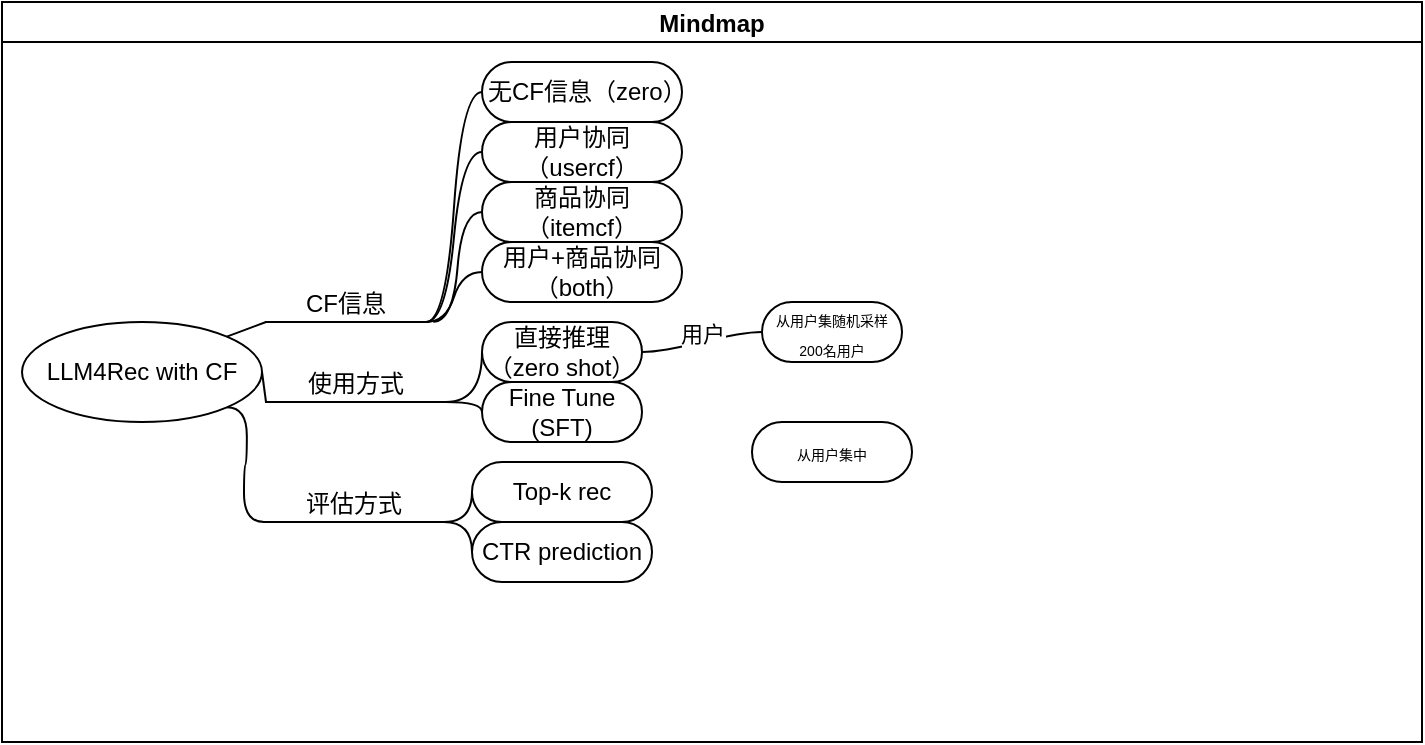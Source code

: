 <mxfile version="22.0.6" type="github">
  <diagram id="6a731a19-8d31-9384-78a2-239565b7b9f0" name="Page-1">
    <mxGraphModel dx="819" dy="447" grid="1" gridSize="10" guides="1" tooltips="1" connect="1" arrows="1" fold="1" page="1" pageScale="1" pageWidth="1169" pageHeight="827" background="none" math="0" shadow="0">
      <root>
        <mxCell id="0" />
        <mxCell id="1" parent="0" />
        <mxCell id="3sed3oBhbblyZPL1KBPO-1542" value="Mindmap" style="swimlane;startSize=20;horizontal=1;containerType=tree;" parent="1" vertex="1">
          <mxGeometry x="110" y="180" width="710" height="370" as="geometry" />
        </mxCell>
        <mxCell id="3sed3oBhbblyZPL1KBPO-1544" value="" style="edgeStyle=entityRelationEdgeStyle;startArrow=none;endArrow=none;segment=10;curved=1;sourcePerimeterSpacing=0;targetPerimeterSpacing=0;rounded=0;exitX=1;exitY=1;exitDx=0;exitDy=0;" parent="3sed3oBhbblyZPL1KBPO-1542" source="3sed3oBhbblyZPL1KBPO-1547" target="3sed3oBhbblyZPL1KBPO-1549" edge="1">
          <mxGeometry relative="1" as="geometry" />
        </mxCell>
        <mxCell id="3sed3oBhbblyZPL1KBPO-1547" value="LLM4Rec with CF" style="ellipse;whiteSpace=wrap;html=1;align=center;treeFolding=1;treeMoving=1;newEdgeStyle={&quot;edgeStyle&quot;:&quot;entityRelationEdgeStyle&quot;,&quot;startArrow&quot;:&quot;none&quot;,&quot;endArrow&quot;:&quot;none&quot;,&quot;segment&quot;:10,&quot;curved&quot;:1,&quot;sourcePerimeterSpacing&quot;:0,&quot;targetPerimeterSpacing&quot;:0};" parent="3sed3oBhbblyZPL1KBPO-1542" vertex="1">
          <mxGeometry x="10" y="160" width="120" height="50" as="geometry" />
        </mxCell>
        <mxCell id="pZvsytvrZlczqTdtjpgG-3" style="edgeStyle=orthogonalEdgeStyle;rounded=0;orthogonalLoop=1;jettySize=auto;html=1;startArrow=none;endArrow=none;segment=10;curved=1;sourcePerimeterSpacing=0;targetPerimeterSpacing=0;exitX=1;exitY=1;exitDx=0;exitDy=0;entryX=0;entryY=0.5;entryDx=0;entryDy=0;" edge="1" parent="3sed3oBhbblyZPL1KBPO-1542" source="3sed3oBhbblyZPL1KBPO-1549" target="pZvsytvrZlczqTdtjpgG-1">
          <mxGeometry relative="1" as="geometry" />
        </mxCell>
        <mxCell id="pZvsytvrZlczqTdtjpgG-4" style="edgeStyle=orthogonalEdgeStyle;rounded=0;orthogonalLoop=1;jettySize=auto;html=1;startArrow=none;endArrow=none;segment=10;curved=1;sourcePerimeterSpacing=0;targetPerimeterSpacing=0;exitX=1;exitY=1;exitDx=0;exitDy=0;entryX=0;entryY=0.5;entryDx=0;entryDy=0;" edge="1" parent="3sed3oBhbblyZPL1KBPO-1542" source="3sed3oBhbblyZPL1KBPO-1549" target="pZvsytvrZlczqTdtjpgG-2">
          <mxGeometry relative="1" as="geometry" />
        </mxCell>
        <mxCell id="3sed3oBhbblyZPL1KBPO-1549" value="评估方式" style="whiteSpace=wrap;html=1;shape=partialRectangle;top=0;left=0;bottom=1;right=0;points=[[0,1],[1,1]];fillColor=none;align=center;verticalAlign=bottom;routingCenterY=0.5;snapToPoint=1;autosize=1;treeFolding=1;treeMoving=1;newEdgeStyle={&quot;edgeStyle&quot;:&quot;entityRelationEdgeStyle&quot;,&quot;startArrow&quot;:&quot;none&quot;,&quot;endArrow&quot;:&quot;none&quot;,&quot;segment&quot;:10,&quot;curved&quot;:1,&quot;sourcePerimeterSpacing&quot;:0,&quot;targetPerimeterSpacing&quot;:0};" parent="3sed3oBhbblyZPL1KBPO-1542" vertex="1">
          <mxGeometry x="131" y="230" width="90" height="30" as="geometry" />
        </mxCell>
        <mxCell id="3sed3oBhbblyZPL1KBPO-1579" style="edgeStyle=entityRelationEdgeStyle;rounded=0;orthogonalLoop=1;jettySize=auto;html=1;startArrow=none;endArrow=none;segment=10;curved=1;sourcePerimeterSpacing=0;targetPerimeterSpacing=0;exitX=1;exitY=1;exitDx=0;exitDy=0;entryX=0;entryY=0.5;entryDx=0;entryDy=0;" parent="3sed3oBhbblyZPL1KBPO-1542" source="3sed3oBhbblyZPL1KBPO-1560" target="3sed3oBhbblyZPL1KBPO-1577" edge="1">
          <mxGeometry relative="1" as="geometry" />
        </mxCell>
        <mxCell id="3sed3oBhbblyZPL1KBPO-1560" value="CF信息" style="whiteSpace=wrap;html=1;shape=partialRectangle;top=0;left=0;bottom=1;right=0;points=[[0,1],[1,1]];fillColor=none;align=center;verticalAlign=bottom;routingCenterY=0.5;snapToPoint=1;recursiveResize=0;autosize=1;treeFolding=1;treeMoving=1;newEdgeStyle={&quot;edgeStyle&quot;:&quot;entityRelationEdgeStyle&quot;,&quot;startArrow&quot;:&quot;none&quot;,&quot;endArrow&quot;:&quot;none&quot;,&quot;segment&quot;:10,&quot;curved&quot;:1,&quot;sourcePerimeterSpacing&quot;:0,&quot;targetPerimeterSpacing&quot;:0};" parent="3sed3oBhbblyZPL1KBPO-1542" vertex="1">
          <mxGeometry x="132" y="130" width="80" height="30" as="geometry" />
        </mxCell>
        <mxCell id="3sed3oBhbblyZPL1KBPO-1561" value="" style="startArrow=none;endArrow=none;segment=10;sourcePerimeterSpacing=0;targetPerimeterSpacing=0;rounded=0;exitX=1;exitY=0;exitDx=0;exitDy=0;" parent="3sed3oBhbblyZPL1KBPO-1542" source="3sed3oBhbblyZPL1KBPO-1547" target="3sed3oBhbblyZPL1KBPO-1560" edge="1">
          <mxGeometry relative="1" as="geometry">
            <mxPoint x="242.629" y="73.207" as="sourcePoint" />
          </mxGeometry>
        </mxCell>
        <mxCell id="3sed3oBhbblyZPL1KBPO-1581" style="rounded=0;orthogonalLoop=1;jettySize=auto;html=1;startArrow=none;endArrow=none;segment=10;sourcePerimeterSpacing=0;targetPerimeterSpacing=0;exitX=1;exitY=1;exitDx=0;exitDy=0;entryX=0;entryY=0.5;entryDx=0;entryDy=0;edgeStyle=orthogonalEdgeStyle;curved=1;" parent="3sed3oBhbblyZPL1KBPO-1542" source="3sed3oBhbblyZPL1KBPO-1562" target="3sed3oBhbblyZPL1KBPO-1580" edge="1">
          <mxGeometry relative="1" as="geometry" />
        </mxCell>
        <mxCell id="3sed3oBhbblyZPL1KBPO-1583" style="rounded=0;orthogonalLoop=1;jettySize=auto;html=1;startArrow=none;endArrow=none;segment=10;sourcePerimeterSpacing=0;targetPerimeterSpacing=0;exitX=1;exitY=1;exitDx=0;exitDy=0;entryX=0;entryY=0.5;entryDx=0;entryDy=0;edgeStyle=orthogonalEdgeStyle;curved=1;" parent="3sed3oBhbblyZPL1KBPO-1542" source="3sed3oBhbblyZPL1KBPO-1562" target="3sed3oBhbblyZPL1KBPO-1582" edge="1">
          <mxGeometry relative="1" as="geometry" />
        </mxCell>
        <mxCell id="3sed3oBhbblyZPL1KBPO-1562" value="使用方式" style="whiteSpace=wrap;html=1;shape=partialRectangle;top=0;left=0;bottom=1;right=0;points=[[0,1],[1,1]];fillColor=none;align=center;verticalAlign=bottom;routingCenterY=0.5;snapToPoint=1;recursiveResize=0;autosize=1;treeFolding=1;treeMoving=1;newEdgeStyle={&quot;edgeStyle&quot;:&quot;entityRelationEdgeStyle&quot;,&quot;startArrow&quot;:&quot;none&quot;,&quot;endArrow&quot;:&quot;none&quot;,&quot;segment&quot;:10,&quot;curved&quot;:1,&quot;sourcePerimeterSpacing&quot;:0,&quot;targetPerimeterSpacing&quot;:0};" parent="3sed3oBhbblyZPL1KBPO-1542" vertex="1">
          <mxGeometry x="132" y="170" width="90" height="30" as="geometry" />
        </mxCell>
        <mxCell id="3sed3oBhbblyZPL1KBPO-1563" value="" style="startArrow=none;endArrow=none;segment=10;sourcePerimeterSpacing=0;targetPerimeterSpacing=0;rounded=0;exitX=1;exitY=0.5;exitDx=0;exitDy=0;entryX=0;entryY=1;entryDx=0;entryDy=0;" parent="3sed3oBhbblyZPL1KBPO-1542" source="3sed3oBhbblyZPL1KBPO-1547" target="3sed3oBhbblyZPL1KBPO-1562" edge="1">
          <mxGeometry relative="1" as="geometry">
            <mxPoint x="230" y="130" as="sourcePoint" />
            <mxPoint x="150" y="185" as="targetPoint" />
          </mxGeometry>
        </mxCell>
        <mxCell id="3sed3oBhbblyZPL1KBPO-1564" value="无CF信息（zero）" style="whiteSpace=wrap;html=1;rounded=1;arcSize=50;align=center;verticalAlign=middle;strokeWidth=1;autosize=1;spacing=4;treeFolding=1;treeMoving=1;newEdgeStyle={&quot;edgeStyle&quot;:&quot;entityRelationEdgeStyle&quot;,&quot;startArrow&quot;:&quot;none&quot;,&quot;endArrow&quot;:&quot;none&quot;,&quot;segment&quot;:10,&quot;curved&quot;:1,&quot;sourcePerimeterSpacing&quot;:0,&quot;targetPerimeterSpacing&quot;:0};" parent="3sed3oBhbblyZPL1KBPO-1542" vertex="1">
          <mxGeometry x="240" y="30" width="100" height="30" as="geometry" />
        </mxCell>
        <mxCell id="3sed3oBhbblyZPL1KBPO-1565" value="" style="edgeStyle=entityRelationEdgeStyle;startArrow=none;endArrow=none;segment=10;curved=1;sourcePerimeterSpacing=0;targetPerimeterSpacing=0;rounded=0;exitX=1;exitY=1;exitDx=0;exitDy=0;" parent="3sed3oBhbblyZPL1KBPO-1542" source="3sed3oBhbblyZPL1KBPO-1560" target="3sed3oBhbblyZPL1KBPO-1564" edge="1">
          <mxGeometry relative="1" as="geometry">
            <mxPoint x="230" y="130" as="sourcePoint" />
          </mxGeometry>
        </mxCell>
        <mxCell id="3sed3oBhbblyZPL1KBPO-1566" value="用户协同（usercf）" style="whiteSpace=wrap;html=1;rounded=1;arcSize=50;align=center;verticalAlign=middle;strokeWidth=1;autosize=1;spacing=4;treeFolding=1;treeMoving=1;newEdgeStyle={&quot;edgeStyle&quot;:&quot;entityRelationEdgeStyle&quot;,&quot;startArrow&quot;:&quot;none&quot;,&quot;endArrow&quot;:&quot;none&quot;,&quot;segment&quot;:10,&quot;curved&quot;:1,&quot;sourcePerimeterSpacing&quot;:0,&quot;targetPerimeterSpacing&quot;:0};" parent="3sed3oBhbblyZPL1KBPO-1542" vertex="1">
          <mxGeometry x="240" y="60" width="100" height="30" as="geometry" />
        </mxCell>
        <mxCell id="3sed3oBhbblyZPL1KBPO-1567" value="" style="edgeStyle=entityRelationEdgeStyle;startArrow=none;endArrow=none;segment=10;curved=1;sourcePerimeterSpacing=0;targetPerimeterSpacing=0;rounded=0;exitX=1;exitY=1;exitDx=0;exitDy=0;" parent="3sed3oBhbblyZPL1KBPO-1542" source="3sed3oBhbblyZPL1KBPO-1560" target="3sed3oBhbblyZPL1KBPO-1566" edge="1">
          <mxGeometry relative="1" as="geometry">
            <mxPoint x="220" y="160" as="sourcePoint" />
          </mxGeometry>
        </mxCell>
        <mxCell id="3sed3oBhbblyZPL1KBPO-1568" value="商品协同（itemcf）" style="whiteSpace=wrap;html=1;rounded=1;arcSize=50;align=center;verticalAlign=middle;strokeWidth=1;autosize=1;spacing=4;treeFolding=1;treeMoving=1;newEdgeStyle={&quot;edgeStyle&quot;:&quot;entityRelationEdgeStyle&quot;,&quot;startArrow&quot;:&quot;none&quot;,&quot;endArrow&quot;:&quot;none&quot;,&quot;segment&quot;:10,&quot;curved&quot;:1,&quot;sourcePerimeterSpacing&quot;:0,&quot;targetPerimeterSpacing&quot;:0};" parent="3sed3oBhbblyZPL1KBPO-1542" vertex="1">
          <mxGeometry x="240" y="90" width="100" height="30" as="geometry" />
        </mxCell>
        <mxCell id="3sed3oBhbblyZPL1KBPO-1569" value="" style="edgeStyle=entityRelationEdgeStyle;startArrow=none;endArrow=none;segment=10;curved=1;sourcePerimeterSpacing=0;targetPerimeterSpacing=0;rounded=0;exitX=1.045;exitY=0.997;exitDx=0;exitDy=0;exitPerimeter=0;" parent="3sed3oBhbblyZPL1KBPO-1542" source="3sed3oBhbblyZPL1KBPO-1560" target="3sed3oBhbblyZPL1KBPO-1568" edge="1">
          <mxGeometry relative="1" as="geometry">
            <mxPoint x="235" y="206" as="sourcePoint" />
          </mxGeometry>
        </mxCell>
        <mxCell id="3sed3oBhbblyZPL1KBPO-1577" value="用户+商品协同（both）" style="whiteSpace=wrap;html=1;rounded=1;arcSize=50;align=center;verticalAlign=middle;strokeWidth=1;autosize=1;spacing=4;treeFolding=1;treeMoving=1;newEdgeStyle={&quot;edgeStyle&quot;:&quot;entityRelationEdgeStyle&quot;,&quot;startArrow&quot;:&quot;none&quot;,&quot;endArrow&quot;:&quot;none&quot;,&quot;segment&quot;:10,&quot;curved&quot;:1,&quot;sourcePerimeterSpacing&quot;:0,&quot;targetPerimeterSpacing&quot;:0};" parent="3sed3oBhbblyZPL1KBPO-1542" vertex="1">
          <mxGeometry x="240" y="120" width="100" height="30" as="geometry" />
        </mxCell>
        <mxCell id="pZvsytvrZlczqTdtjpgG-5" style="edgeStyle=entityRelationEdgeStyle;rounded=0;orthogonalLoop=1;jettySize=auto;html=1;startArrow=none;endArrow=none;segment=10;curved=1;sourcePerimeterSpacing=0;targetPerimeterSpacing=0;exitX=1;exitY=0.5;exitDx=0;exitDy=0;entryX=0;entryY=0.5;entryDx=0;entryDy=0;" edge="1" parent="3sed3oBhbblyZPL1KBPO-1542" source="3sed3oBhbblyZPL1KBPO-1580" target="pZvsytvrZlczqTdtjpgG-6">
          <mxGeometry relative="1" as="geometry">
            <mxPoint x="370" y="160" as="targetPoint" />
          </mxGeometry>
        </mxCell>
        <mxCell id="pZvsytvrZlczqTdtjpgG-9" value="用户" style="edgeLabel;html=1;align=center;verticalAlign=middle;resizable=0;points=[];" vertex="1" connectable="0" parent="pZvsytvrZlczqTdtjpgG-5">
          <mxGeometry x="-0.37" y="-1" relative="1" as="geometry">
            <mxPoint x="10" y="-8" as="offset" />
          </mxGeometry>
        </mxCell>
        <mxCell id="3sed3oBhbblyZPL1KBPO-1580" value="直接推理（zero shot）" style="whiteSpace=wrap;html=1;rounded=1;arcSize=50;align=center;verticalAlign=middle;strokeWidth=1;autosize=1;spacing=4;treeFolding=1;treeMoving=1;newEdgeStyle={&quot;edgeStyle&quot;:&quot;entityRelationEdgeStyle&quot;,&quot;startArrow&quot;:&quot;none&quot;,&quot;endArrow&quot;:&quot;none&quot;,&quot;segment&quot;:10,&quot;curved&quot;:1,&quot;sourcePerimeterSpacing&quot;:0,&quot;targetPerimeterSpacing&quot;:0};" parent="3sed3oBhbblyZPL1KBPO-1542" vertex="1">
          <mxGeometry x="240" y="160" width="80" height="30" as="geometry" />
        </mxCell>
        <mxCell id="3sed3oBhbblyZPL1KBPO-1582" value="Fine Tune&lt;br&gt;(SFT)" style="whiteSpace=wrap;html=1;rounded=1;arcSize=50;align=center;verticalAlign=middle;strokeWidth=1;autosize=1;spacing=4;treeFolding=1;treeMoving=1;newEdgeStyle={&quot;edgeStyle&quot;:&quot;entityRelationEdgeStyle&quot;,&quot;startArrow&quot;:&quot;none&quot;,&quot;endArrow&quot;:&quot;none&quot;,&quot;segment&quot;:10,&quot;curved&quot;:1,&quot;sourcePerimeterSpacing&quot;:0,&quot;targetPerimeterSpacing&quot;:0};" parent="3sed3oBhbblyZPL1KBPO-1542" vertex="1">
          <mxGeometry x="240" y="190" width="80" height="30" as="geometry" />
        </mxCell>
        <mxCell id="pZvsytvrZlczqTdtjpgG-1" value="Top-k rec" style="whiteSpace=wrap;html=1;rounded=1;arcSize=50;align=center;verticalAlign=middle;strokeWidth=1;autosize=1;spacing=4;treeFolding=1;treeMoving=1;newEdgeStyle={&quot;edgeStyle&quot;:&quot;entityRelationEdgeStyle&quot;,&quot;startArrow&quot;:&quot;none&quot;,&quot;endArrow&quot;:&quot;none&quot;,&quot;segment&quot;:10,&quot;curved&quot;:1,&quot;sourcePerimeterSpacing&quot;:0,&quot;targetPerimeterSpacing&quot;:0};" vertex="1" parent="3sed3oBhbblyZPL1KBPO-1542">
          <mxGeometry x="235" y="230" width="90" height="30" as="geometry" />
        </mxCell>
        <mxCell id="pZvsytvrZlczqTdtjpgG-2" value="CTR prediction" style="whiteSpace=wrap;html=1;rounded=1;arcSize=50;align=center;verticalAlign=middle;strokeWidth=1;autosize=1;spacing=4;treeFolding=1;treeMoving=1;newEdgeStyle={&quot;edgeStyle&quot;:&quot;entityRelationEdgeStyle&quot;,&quot;startArrow&quot;:&quot;none&quot;,&quot;endArrow&quot;:&quot;none&quot;,&quot;segment&quot;:10,&quot;curved&quot;:1,&quot;sourcePerimeterSpacing&quot;:0,&quot;targetPerimeterSpacing&quot;:0};" vertex="1" parent="3sed3oBhbblyZPL1KBPO-1542">
          <mxGeometry x="235" y="260" width="90" height="30" as="geometry" />
        </mxCell>
        <mxCell id="pZvsytvrZlczqTdtjpgG-6" value="&lt;font style=&quot;font-size: 7px;&quot;&gt;从用户集随机采样200名用户&lt;/font&gt;" style="whiteSpace=wrap;html=1;rounded=1;arcSize=50;align=center;verticalAlign=middle;strokeWidth=1;autosize=1;spacing=4;treeFolding=1;treeMoving=1;newEdgeStyle={&quot;edgeStyle&quot;:&quot;entityRelationEdgeStyle&quot;,&quot;startArrow&quot;:&quot;none&quot;,&quot;endArrow&quot;:&quot;none&quot;,&quot;segment&quot;:10,&quot;curved&quot;:1,&quot;sourcePerimeterSpacing&quot;:0,&quot;targetPerimeterSpacing&quot;:0};" vertex="1" parent="3sed3oBhbblyZPL1KBPO-1542">
          <mxGeometry x="380" y="150" width="70" height="30" as="geometry" />
        </mxCell>
        <mxCell id="pZvsytvrZlczqTdtjpgG-10" value="&lt;span style=&quot;font-size: 7px;&quot;&gt;从用户集中&lt;/span&gt;" style="whiteSpace=wrap;html=1;rounded=1;arcSize=50;align=center;verticalAlign=middle;strokeWidth=1;autosize=1;spacing=4;treeFolding=1;treeMoving=1;newEdgeStyle={&quot;edgeStyle&quot;:&quot;entityRelationEdgeStyle&quot;,&quot;startArrow&quot;:&quot;none&quot;,&quot;endArrow&quot;:&quot;none&quot;,&quot;segment&quot;:10,&quot;curved&quot;:1,&quot;sourcePerimeterSpacing&quot;:0,&quot;targetPerimeterSpacing&quot;:0};" vertex="1" parent="3sed3oBhbblyZPL1KBPO-1542">
          <mxGeometry x="375" y="210" width="80" height="30" as="geometry" />
        </mxCell>
      </root>
    </mxGraphModel>
  </diagram>
</mxfile>

